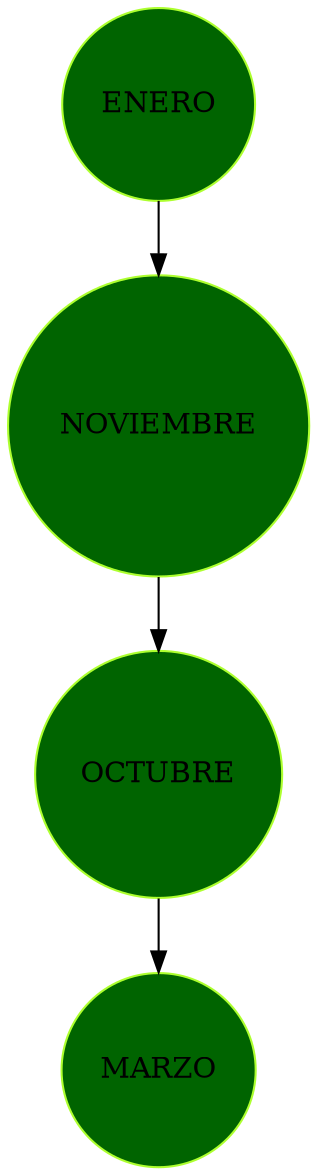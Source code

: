 digraph List {
rankdir=TB;node [shape = circle, color=greenyellow , style=filled, fillcolor=darkgreen];Node1[label="ENERO"]
Node11[label="NOVIEMBRE"]
Node10[label="OCTUBRE"]
Node3[label="MARZO"]

Node1->Node11;
Node11->Node10;
Node10->Node3;

}